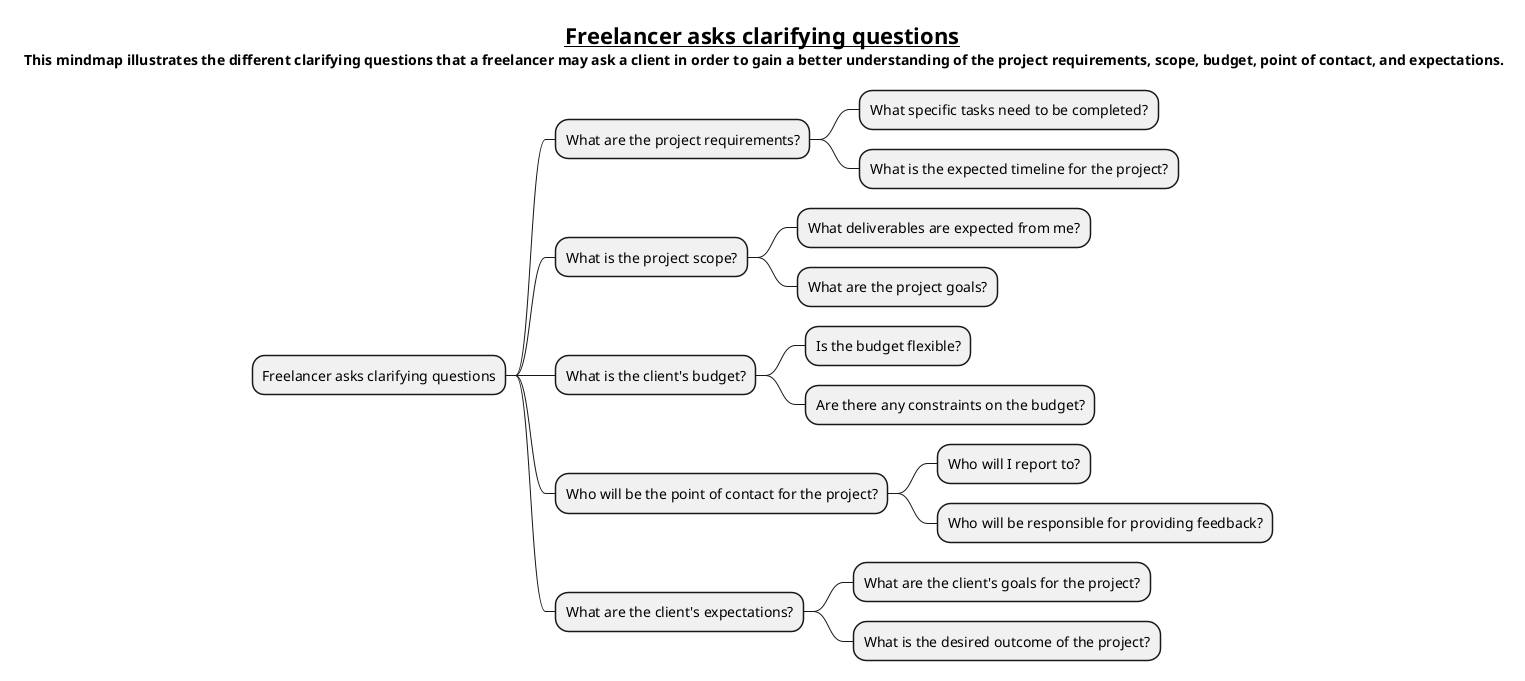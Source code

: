@startmindmap
title = __Freelancer asks clarifying questions__ \n This mindmap illustrates the different clarifying questions that a freelancer may ask a client in order to gain a better understanding of the project requirements, scope, budget, point of contact, and expectations.






* Freelancer asks clarifying questions
** What are the project requirements?
*** What specific tasks need to be completed?
*** What is the expected timeline for the project?
** What is the project scope?
*** What deliverables are expected from me?
*** What are the project goals?
** What is the client's budget?
*** Is the budget flexible?
*** Are there any constraints on the budget?
** Who will be the point of contact for the project?
*** Who will I report to?
*** Who will be responsible for providing feedback?
** What are the client's expectations?
*** What are the client's goals for the project?
*** What is the desired outcome of the project?
@endmindmap
